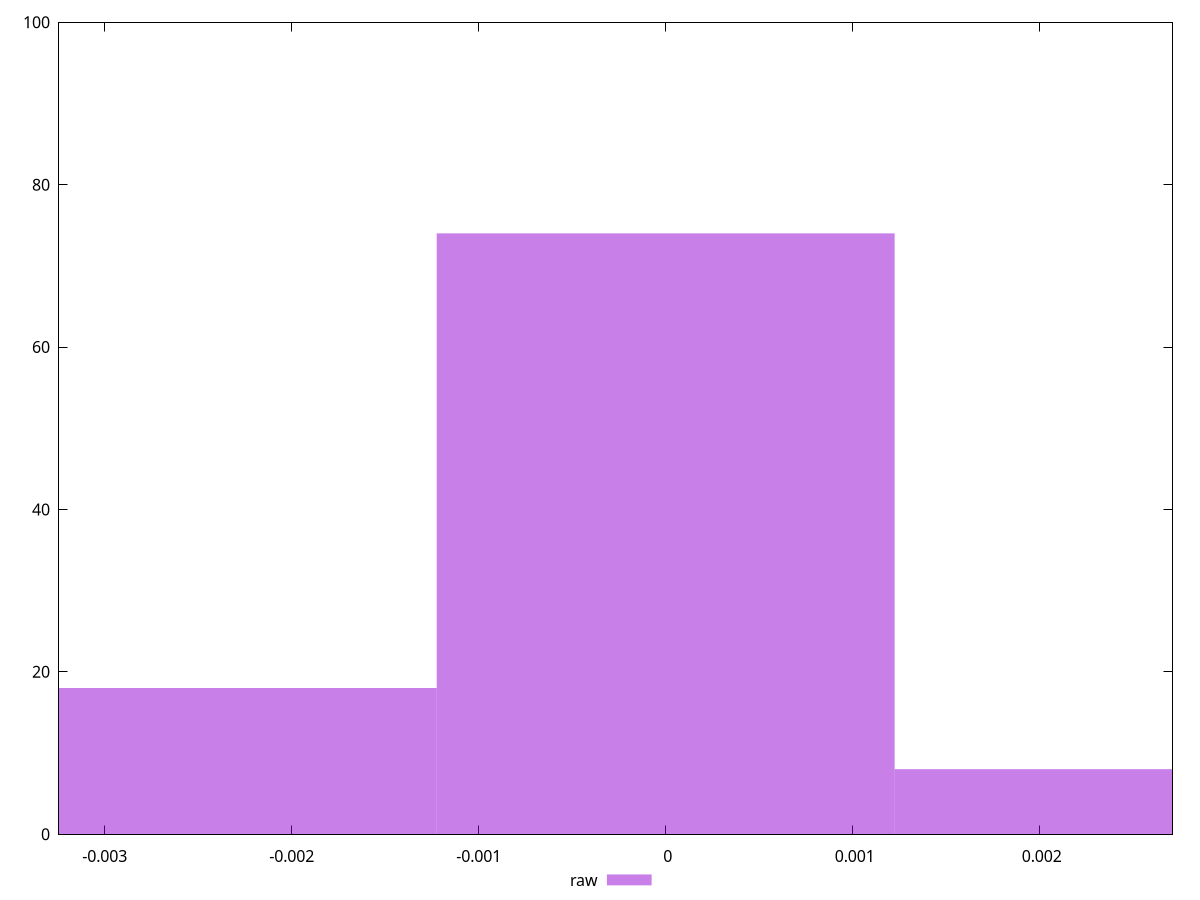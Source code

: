 reset

$raw <<EOF
0 74
-0.0024491116441806866 18
0.0024491116441806866 8
EOF

set key outside below
set boxwidth 0.0024491116441806866
set xrange [-0.0032444980239537237:0.0027105895020587507]
set yrange [0:100]
set trange [0:100]
set style fill transparent solid 0.5 noborder
set terminal svg size 640, 490 enhanced background rgb 'white'
set output "report_00025_2021-02-22T21:38:55.199Z/meta/pScore-difference/samples/pages+cached+noadtech+nomedia/raw/histogram.svg"

plot $raw title "raw" with boxes

reset
